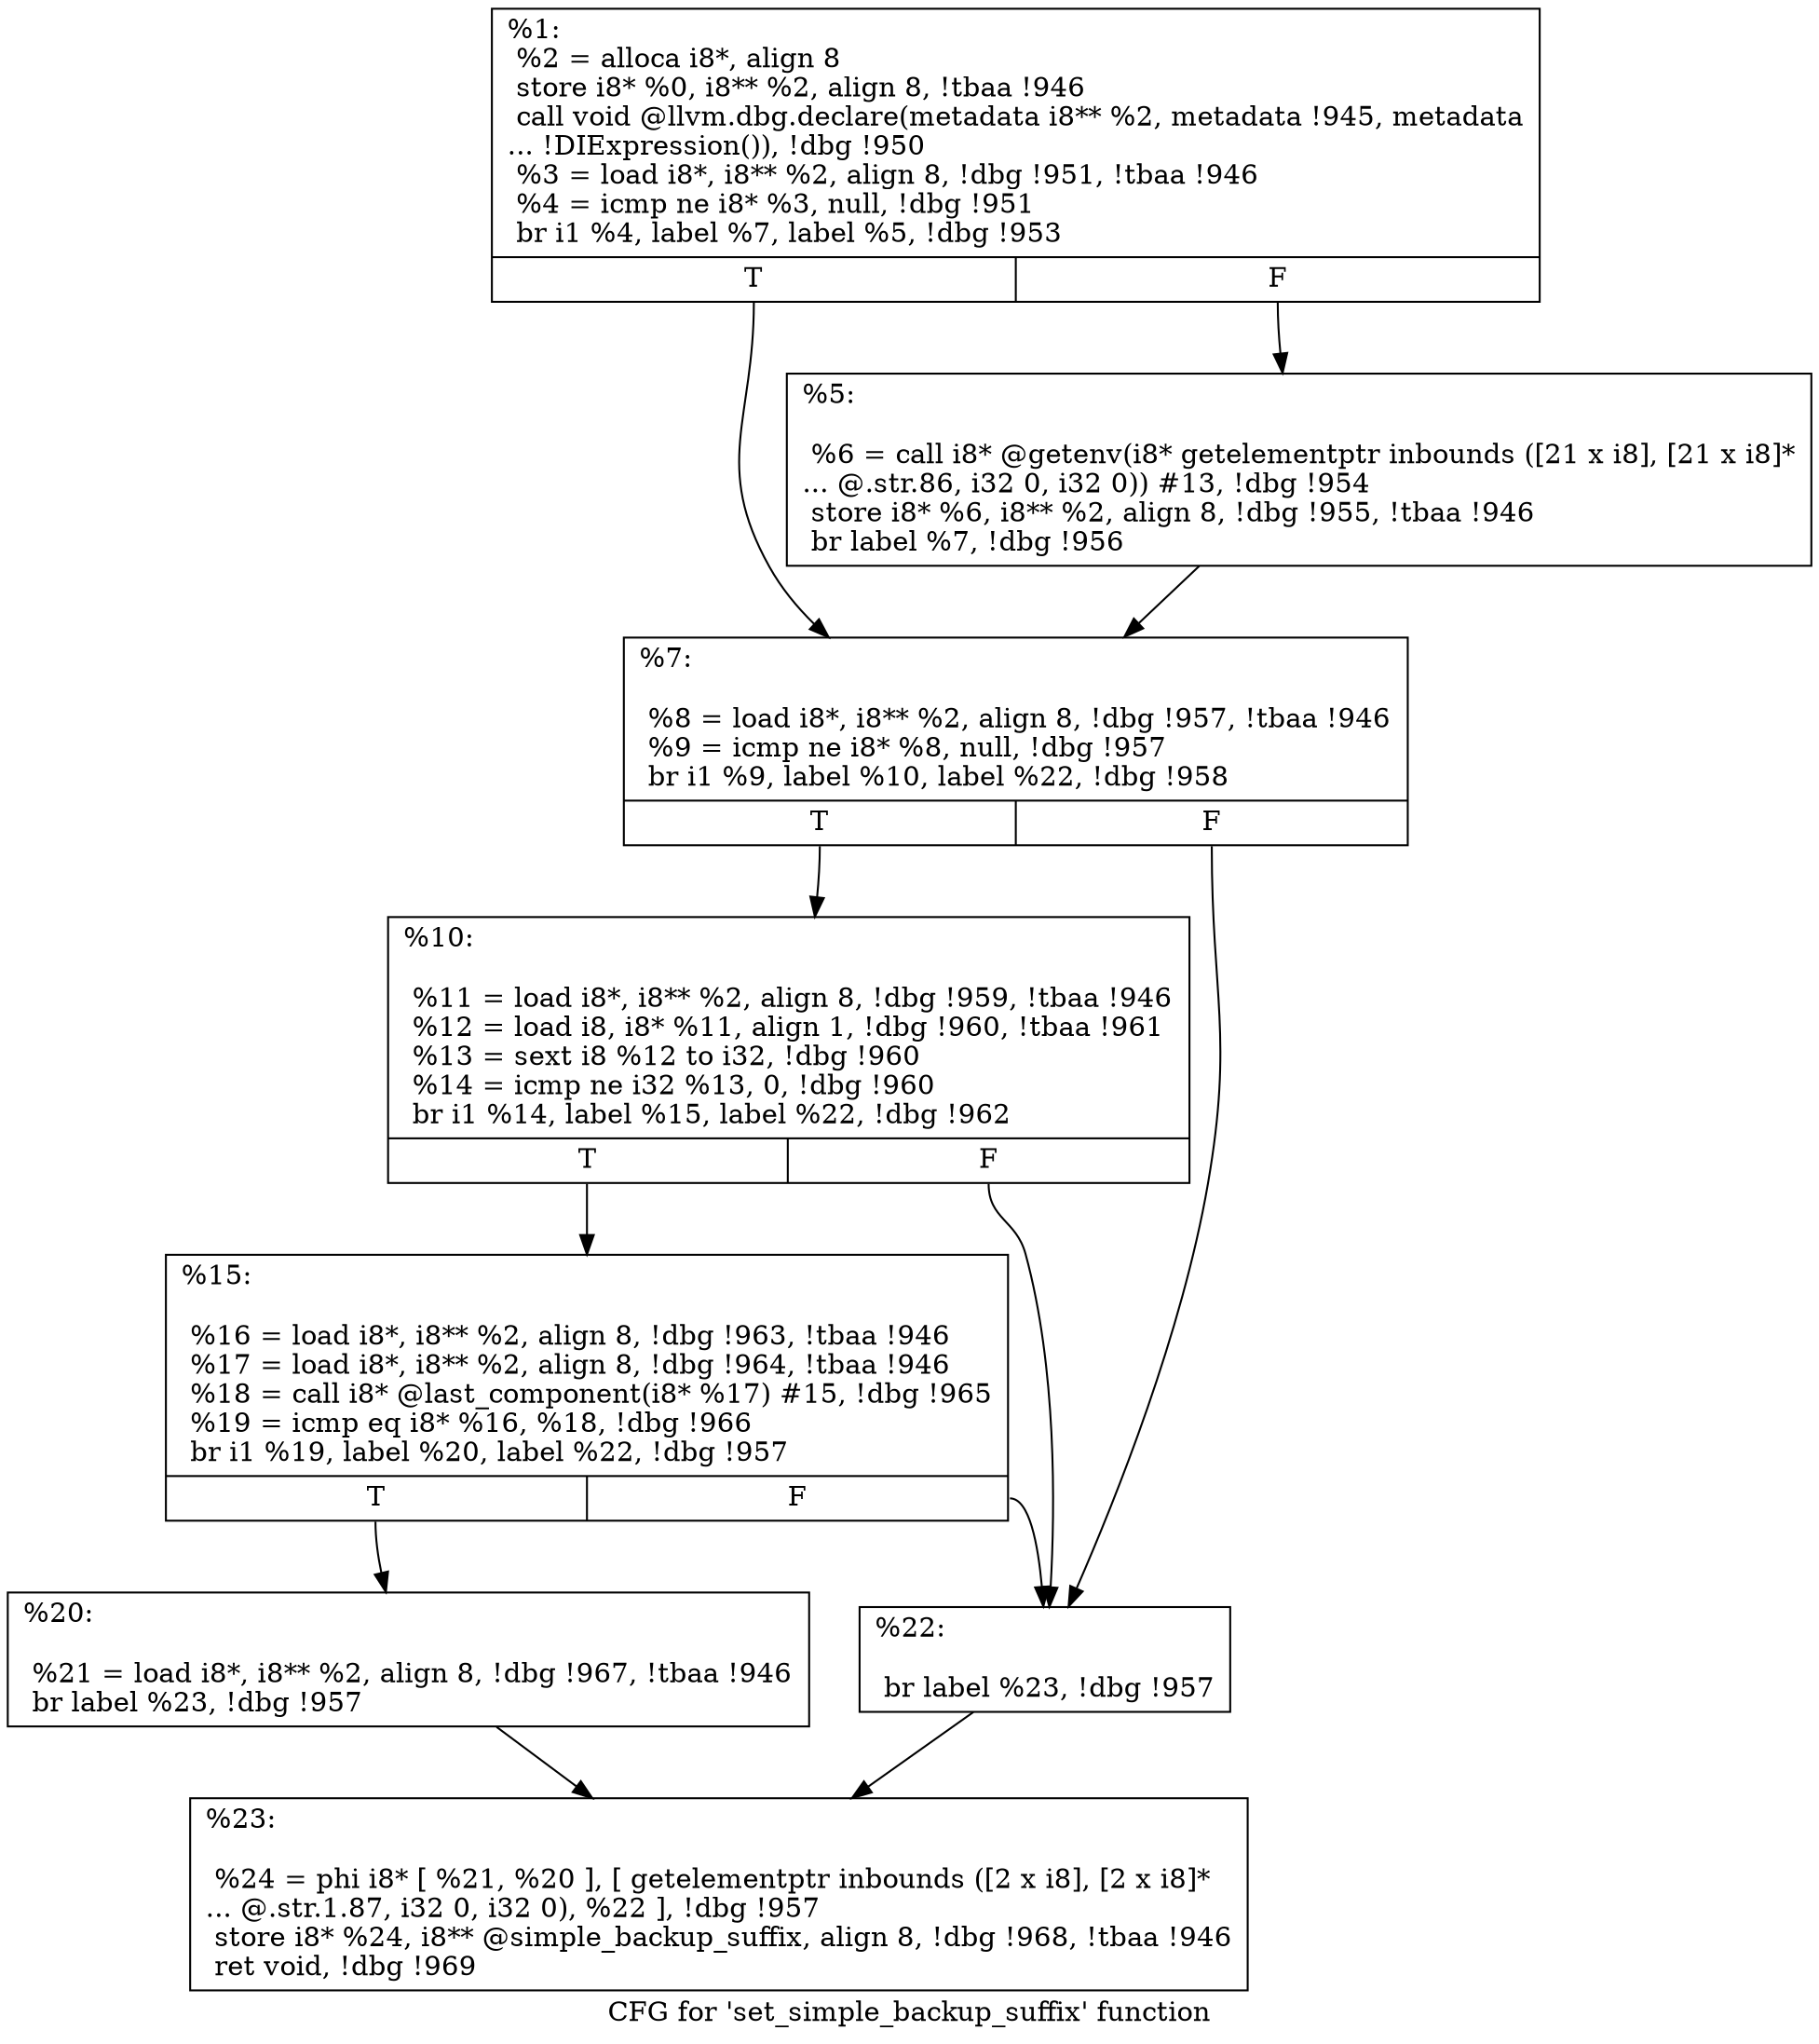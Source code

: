 digraph "CFG for 'set_simple_backup_suffix' function" {
	label="CFG for 'set_simple_backup_suffix' function";

	Node0x240c030 [shape=record,label="{%1:\l  %2 = alloca i8*, align 8\l  store i8* %0, i8** %2, align 8, !tbaa !946\l  call void @llvm.dbg.declare(metadata i8** %2, metadata !945, metadata\l... !DIExpression()), !dbg !950\l  %3 = load i8*, i8** %2, align 8, !dbg !951, !tbaa !946\l  %4 = icmp ne i8* %3, null, !dbg !951\l  br i1 %4, label %7, label %5, !dbg !953\l|{<s0>T|<s1>F}}"];
	Node0x240c030:s0 -> Node0x240c0d0;
	Node0x240c030:s1 -> Node0x240c080;
	Node0x240c080 [shape=record,label="{%5:\l\l  %6 = call i8* @getenv(i8* getelementptr inbounds ([21 x i8], [21 x i8]*\l... @.str.86, i32 0, i32 0)) #13, !dbg !954\l  store i8* %6, i8** %2, align 8, !dbg !955, !tbaa !946\l  br label %7, !dbg !956\l}"];
	Node0x240c080 -> Node0x240c0d0;
	Node0x240c0d0 [shape=record,label="{%7:\l\l  %8 = load i8*, i8** %2, align 8, !dbg !957, !tbaa !946\l  %9 = icmp ne i8* %8, null, !dbg !957\l  br i1 %9, label %10, label %22, !dbg !958\l|{<s0>T|<s1>F}}"];
	Node0x240c0d0:s0 -> Node0x240c120;
	Node0x240c0d0:s1 -> Node0x240c210;
	Node0x240c120 [shape=record,label="{%10:\l\l  %11 = load i8*, i8** %2, align 8, !dbg !959, !tbaa !946\l  %12 = load i8, i8* %11, align 1, !dbg !960, !tbaa !961\l  %13 = sext i8 %12 to i32, !dbg !960\l  %14 = icmp ne i32 %13, 0, !dbg !960\l  br i1 %14, label %15, label %22, !dbg !962\l|{<s0>T|<s1>F}}"];
	Node0x240c120:s0 -> Node0x240c170;
	Node0x240c120:s1 -> Node0x240c210;
	Node0x240c170 [shape=record,label="{%15:\l\l  %16 = load i8*, i8** %2, align 8, !dbg !963, !tbaa !946\l  %17 = load i8*, i8** %2, align 8, !dbg !964, !tbaa !946\l  %18 = call i8* @last_component(i8* %17) #15, !dbg !965\l  %19 = icmp eq i8* %16, %18, !dbg !966\l  br i1 %19, label %20, label %22, !dbg !957\l|{<s0>T|<s1>F}}"];
	Node0x240c170:s0 -> Node0x240c1c0;
	Node0x240c170:s1 -> Node0x240c210;
	Node0x240c1c0 [shape=record,label="{%20:\l\l  %21 = load i8*, i8** %2, align 8, !dbg !967, !tbaa !946\l  br label %23, !dbg !957\l}"];
	Node0x240c1c0 -> Node0x240c260;
	Node0x240c210 [shape=record,label="{%22:\l\l  br label %23, !dbg !957\l}"];
	Node0x240c210 -> Node0x240c260;
	Node0x240c260 [shape=record,label="{%23:\l\l  %24 = phi i8* [ %21, %20 ], [ getelementptr inbounds ([2 x i8], [2 x i8]*\l... @.str.1.87, i32 0, i32 0), %22 ], !dbg !957\l  store i8* %24, i8** @simple_backup_suffix, align 8, !dbg !968, !tbaa !946\l  ret void, !dbg !969\l}"];
}
